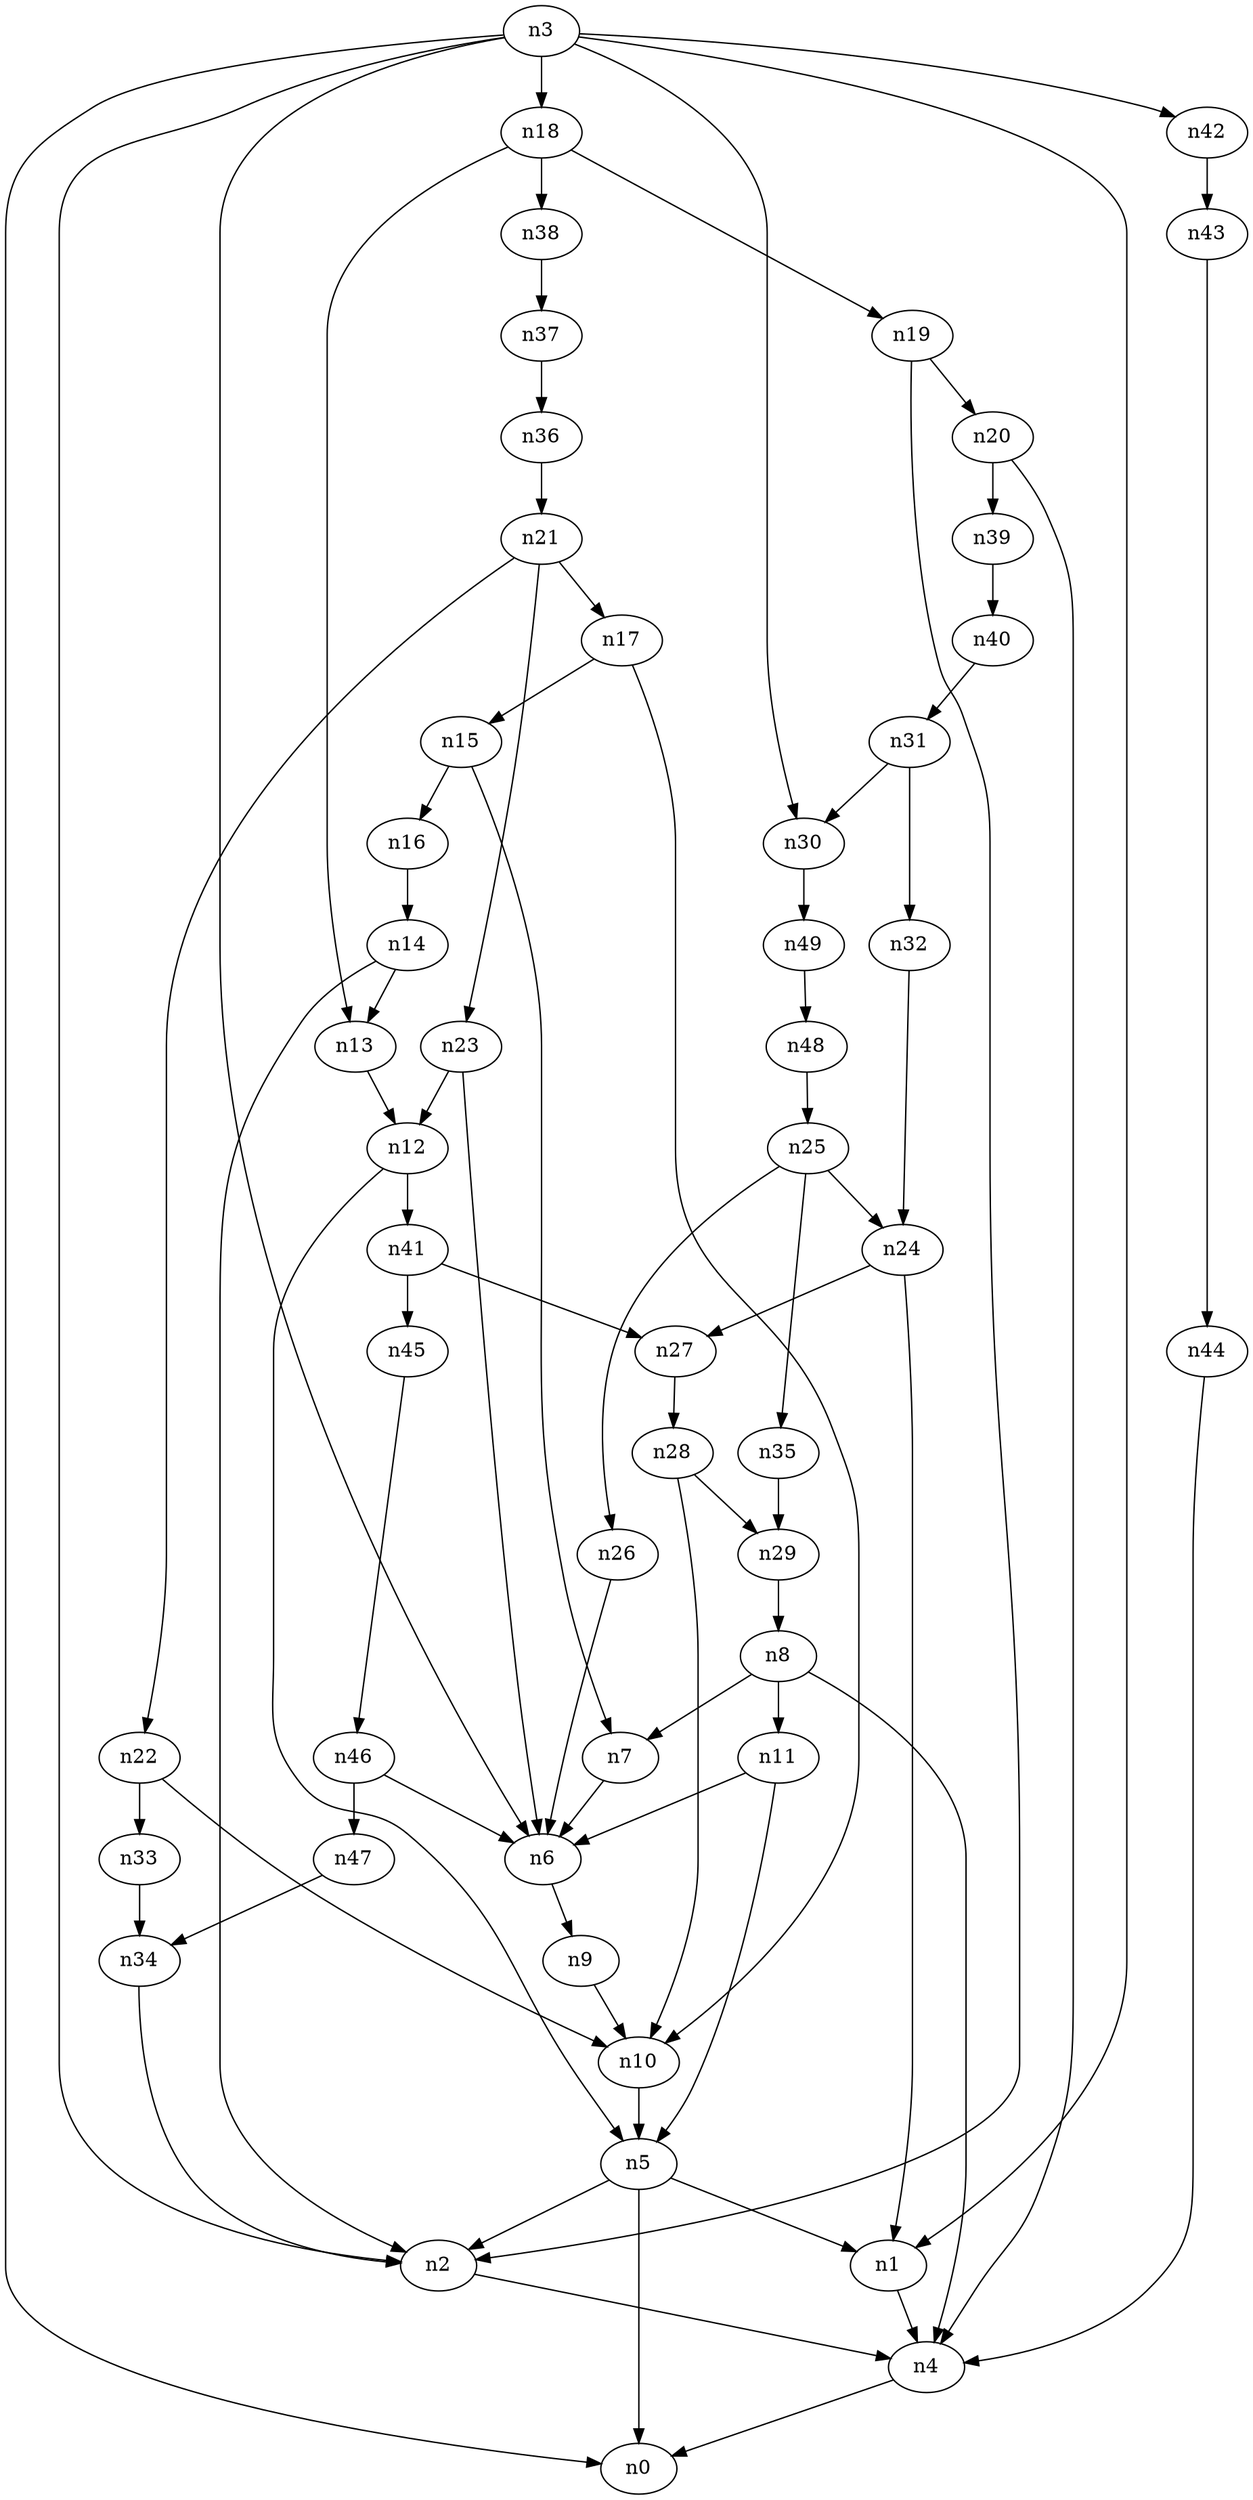 digraph G {
	n1 -> n4	 [_graphml_id=e4];
	n2 -> n4	 [_graphml_id=e7];
	n3 -> n0	 [_graphml_id=e0];
	n3 -> n1	 [_graphml_id=e3];
	n3 -> n2	 [_graphml_id=e6];
	n3 -> n6	 [_graphml_id=e9];
	n3 -> n18	 [_graphml_id=e75];
	n3 -> n30	 [_graphml_id=e47];
	n3 -> n42	 [_graphml_id=e66];
	n4 -> n0	 [_graphml_id=e1];
	n5 -> n0	 [_graphml_id=e2];
	n5 -> n1	 [_graphml_id=e5];
	n5 -> n2	 [_graphml_id=e8];
	n6 -> n9	 [_graphml_id=e13];
	n7 -> n6	 [_graphml_id=e10];
	n8 -> n4	 [_graphml_id=e12];
	n8 -> n7	 [_graphml_id=e11];
	n8 -> n11	 [_graphml_id=e27];
	n9 -> n10	 [_graphml_id=e14];
	n10 -> n5	 [_graphml_id=e15];
	n11 -> n5	 [_graphml_id=e17];
	n11 -> n6	 [_graphml_id=e16];
	n12 -> n5	 [_graphml_id=e18];
	n12 -> n41	 [_graphml_id=e64];
	n13 -> n12	 [_graphml_id=e19];
	n14 -> n2	 [_graphml_id=e21];
	n14 -> n13	 [_graphml_id=e20];
	n15 -> n7	 [_graphml_id=e22];
	n15 -> n16	 [_graphml_id=e23];
	n16 -> n14	 [_graphml_id=e24];
	n17 -> n10	 [_graphml_id=e25];
	n17 -> n15	 [_graphml_id=e26];
	n18 -> n13	 [_graphml_id=e28];
	n18 -> n19	 [_graphml_id=e29];
	n18 -> n38	 [_graphml_id=e59];
	n19 -> n2	 [_graphml_id=e37];
	n19 -> n20	 [_graphml_id=e30];
	n20 -> n4	 [_graphml_id=e31];
	n20 -> n39	 [_graphml_id=e60];
	n21 -> n17	 [_graphml_id=e32];
	n21 -> n22	 [_graphml_id=e33];
	n21 -> n23	 [_graphml_id=e36];
	n22 -> n10	 [_graphml_id=e34];
	n22 -> n33	 [_graphml_id=e51];
	n23 -> n6	 [_graphml_id=e35];
	n23 -> n12	 [_graphml_id=e65];
	n24 -> n1	 [_graphml_id=e38];
	n24 -> n27	 [_graphml_id=e42];
	n25 -> n24	 [_graphml_id=e39];
	n25 -> n26	 [_graphml_id=e40];
	n25 -> n35	 [_graphml_id=e54];
	n26 -> n6	 [_graphml_id=e41];
	n27 -> n28	 [_graphml_id=e43];
	n28 -> n10	 [_graphml_id=e44];
	n28 -> n29	 [_graphml_id=e46];
	n29 -> n8	 [_graphml_id=e45];
	n30 -> n49	 [_graphml_id=e78];
	n31 -> n30	 [_graphml_id=e48];
	n31 -> n32	 [_graphml_id=e49];
	n32 -> n24	 [_graphml_id=e50];
	n33 -> n34	 [_graphml_id=e52];
	n34 -> n2	 [_graphml_id=e53];
	n35 -> n29	 [_graphml_id=e55];
	n36 -> n21	 [_graphml_id=e56];
	n37 -> n36	 [_graphml_id=e57];
	n38 -> n37	 [_graphml_id=e58];
	n39 -> n40	 [_graphml_id=e61];
	n40 -> n31	 [_graphml_id=e62];
	n41 -> n27	 [_graphml_id=e63];
	n41 -> n45	 [_graphml_id=e70];
	n42 -> n43	 [_graphml_id=e67];
	n43 -> n44	 [_graphml_id=e68];
	n44 -> n4	 [_graphml_id=e69];
	n45 -> n46	 [_graphml_id=e71];
	n46 -> n6	 [_graphml_id=e72];
	n46 -> n47	 [_graphml_id=e73];
	n47 -> n34	 [_graphml_id=e74];
	n48 -> n25	 [_graphml_id=e76];
	n49 -> n48	 [_graphml_id=e77];
}
